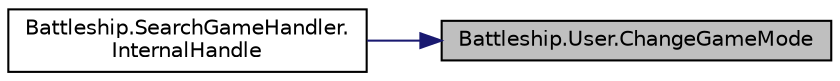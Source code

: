 digraph "Battleship.User.ChangeGameMode"
{
 // INTERACTIVE_SVG=YES
 // LATEX_PDF_SIZE
  edge [fontname="Helvetica",fontsize="10",labelfontname="Helvetica",labelfontsize="10"];
  node [fontname="Helvetica",fontsize="10",shape=record];
  rankdir="RL";
  Node1 [label="Battleship.User.ChangeGameMode",height=0.2,width=0.4,color="black", fillcolor="grey75", style="filled", fontcolor="black",tooltip="Cambiar el modo de juego"];
  Node1 -> Node2 [dir="back",color="midnightblue",fontsize="10",style="solid",fontname="Helvetica"];
  Node2 [label="Battleship.SearchGameHandler.\lInternalHandle",height=0.2,width=0.4,color="black", fillcolor="white", style="filled",URL="$classBattleship_1_1SearchGameHandler.html#adfb61d6af5cceacc73c8fa954a1ae479",tooltip="Procesa el mensaje \"Buscar partida\" y retorna true; retorna false en caso contrario."];
}
